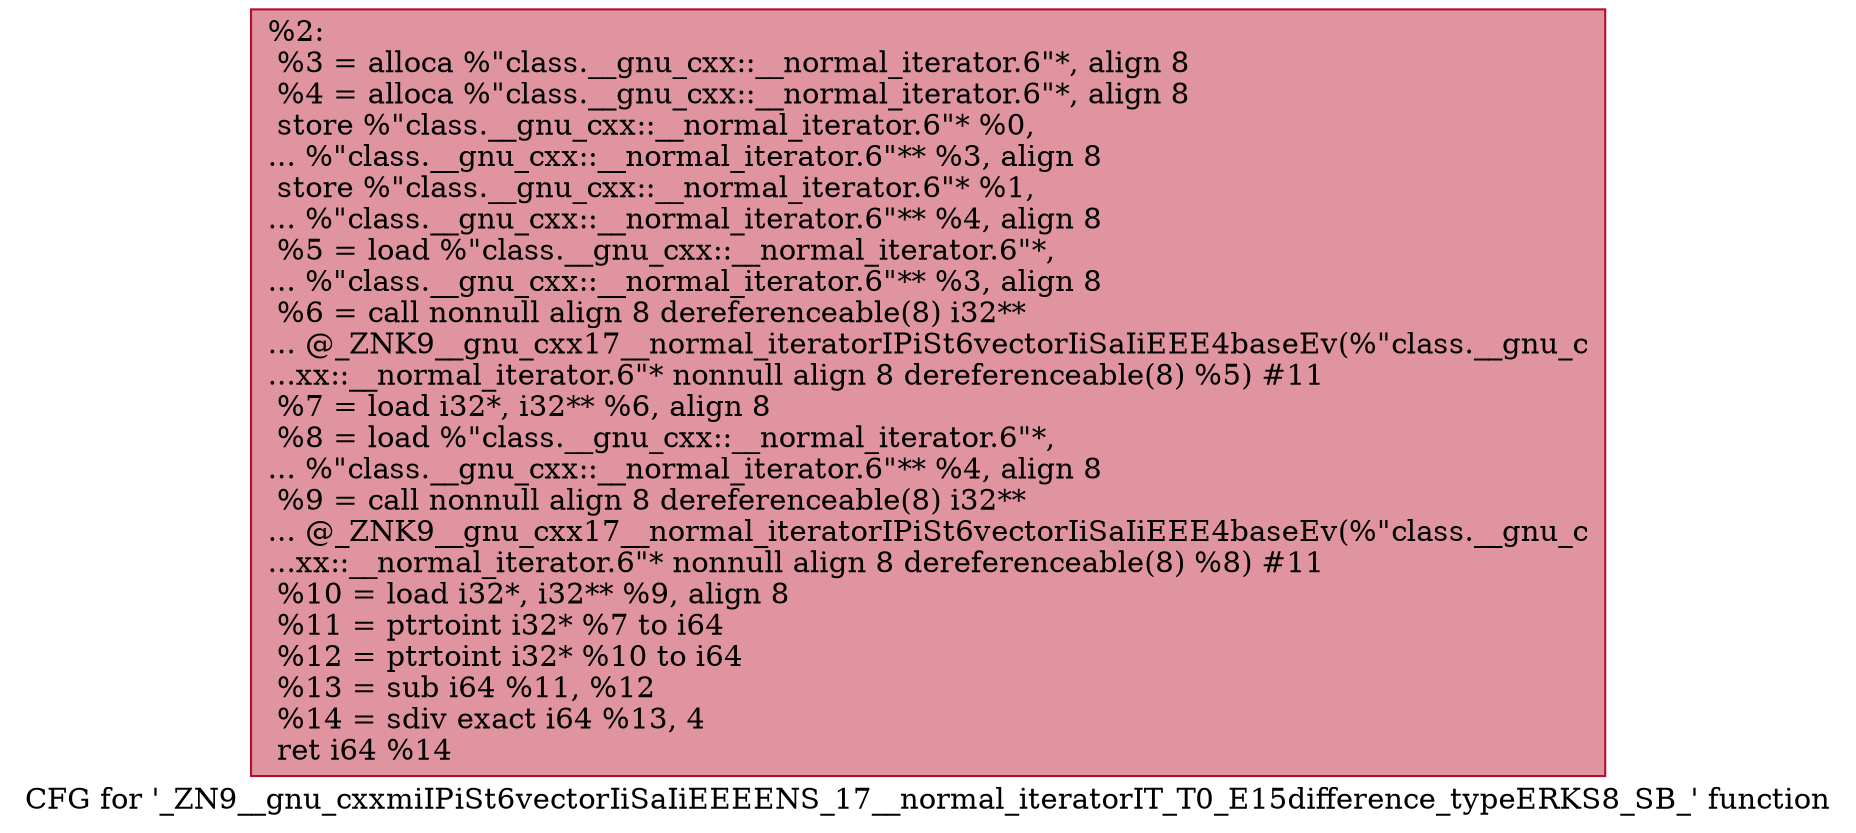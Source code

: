 digraph "CFG for '_ZN9__gnu_cxxmiIPiSt6vectorIiSaIiEEEENS_17__normal_iteratorIT_T0_E15difference_typeERKS8_SB_' function" {
	label="CFG for '_ZN9__gnu_cxxmiIPiSt6vectorIiSaIiEEEENS_17__normal_iteratorIT_T0_E15difference_typeERKS8_SB_' function";

	Node0x559aeab15700 [shape=record,color="#b70d28ff", style=filled, fillcolor="#b70d2870",label="{%2:\l  %3 = alloca %\"class.__gnu_cxx::__normal_iterator.6\"*, align 8\l  %4 = alloca %\"class.__gnu_cxx::__normal_iterator.6\"*, align 8\l  store %\"class.__gnu_cxx::__normal_iterator.6\"* %0,\l... %\"class.__gnu_cxx::__normal_iterator.6\"** %3, align 8\l  store %\"class.__gnu_cxx::__normal_iterator.6\"* %1,\l... %\"class.__gnu_cxx::__normal_iterator.6\"** %4, align 8\l  %5 = load %\"class.__gnu_cxx::__normal_iterator.6\"*,\l... %\"class.__gnu_cxx::__normal_iterator.6\"** %3, align 8\l  %6 = call nonnull align 8 dereferenceable(8) i32**\l... @_ZNK9__gnu_cxx17__normal_iteratorIPiSt6vectorIiSaIiEEE4baseEv(%\"class.__gnu_c\l...xx::__normal_iterator.6\"* nonnull align 8 dereferenceable(8) %5) #11\l  %7 = load i32*, i32** %6, align 8\l  %8 = load %\"class.__gnu_cxx::__normal_iterator.6\"*,\l... %\"class.__gnu_cxx::__normal_iterator.6\"** %4, align 8\l  %9 = call nonnull align 8 dereferenceable(8) i32**\l... @_ZNK9__gnu_cxx17__normal_iteratorIPiSt6vectorIiSaIiEEE4baseEv(%\"class.__gnu_c\l...xx::__normal_iterator.6\"* nonnull align 8 dereferenceable(8) %8) #11\l  %10 = load i32*, i32** %9, align 8\l  %11 = ptrtoint i32* %7 to i64\l  %12 = ptrtoint i32* %10 to i64\l  %13 = sub i64 %11, %12\l  %14 = sdiv exact i64 %13, 4\l  ret i64 %14\l}"];
}
